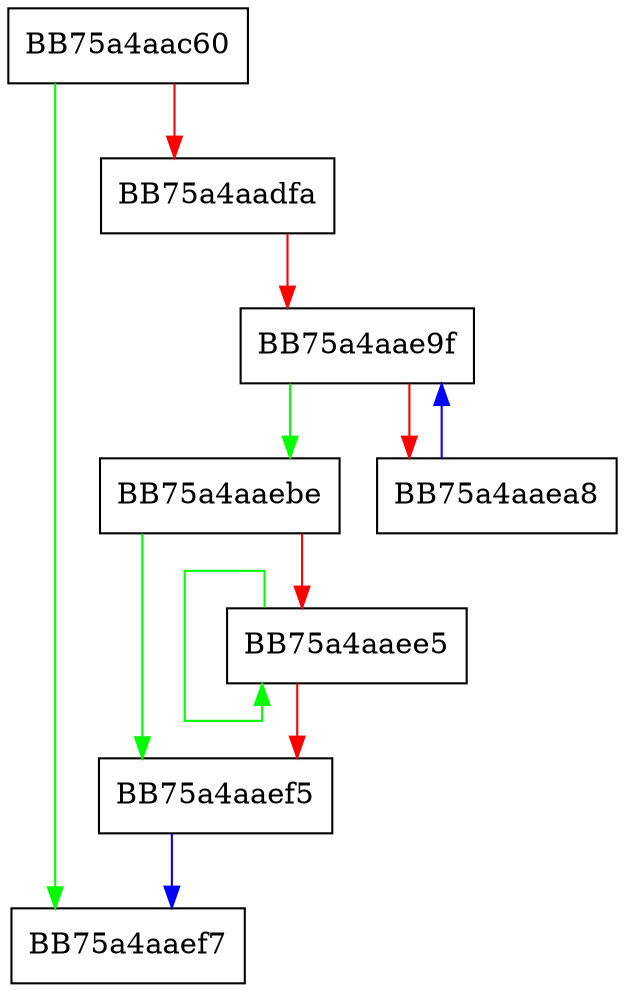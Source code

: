 digraph validatetrust_module_init {
  node [shape="box"];
  graph [splines=ortho];
  BB75a4aac60 -> BB75a4aaef7 [color="green"];
  BB75a4aac60 -> BB75a4aadfa [color="red"];
  BB75a4aadfa -> BB75a4aae9f [color="red"];
  BB75a4aae9f -> BB75a4aaebe [color="green"];
  BB75a4aae9f -> BB75a4aaea8 [color="red"];
  BB75a4aaea8 -> BB75a4aae9f [color="blue"];
  BB75a4aaebe -> BB75a4aaef5 [color="green"];
  BB75a4aaebe -> BB75a4aaee5 [color="red"];
  BB75a4aaee5 -> BB75a4aaee5 [color="green"];
  BB75a4aaee5 -> BB75a4aaef5 [color="red"];
  BB75a4aaef5 -> BB75a4aaef7 [color="blue"];
}